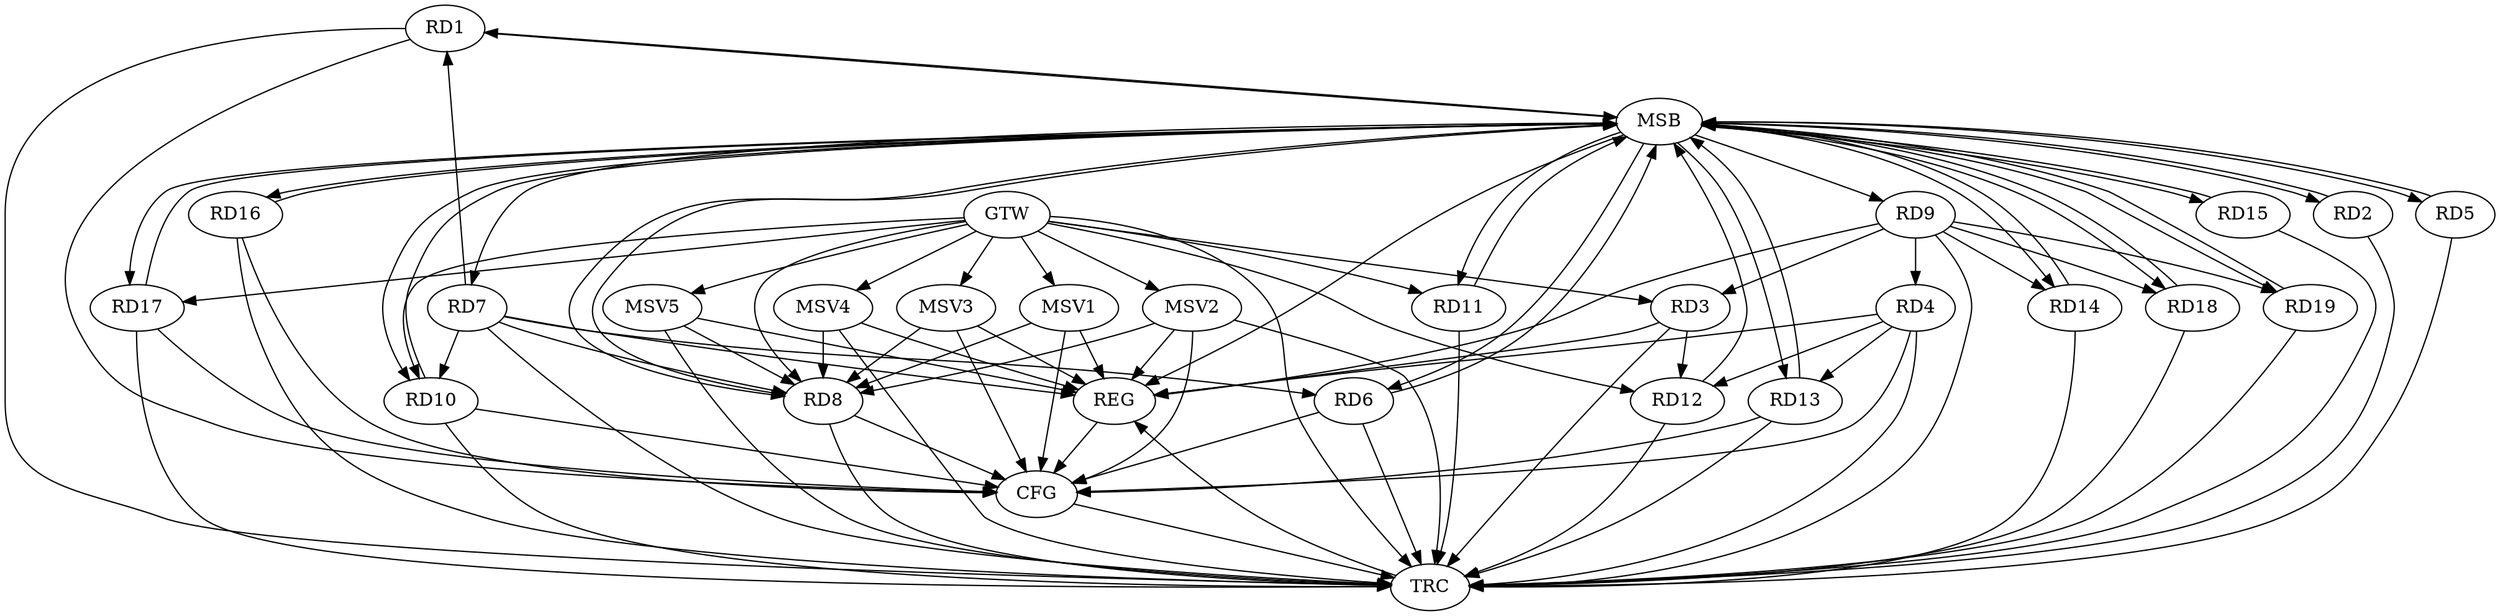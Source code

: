strict digraph G {
  RD1 [ label="RD1" ];
  RD2 [ label="RD2" ];
  RD3 [ label="RD3" ];
  RD4 [ label="RD4" ];
  RD5 [ label="RD5" ];
  RD6 [ label="RD6" ];
  RD7 [ label="RD7" ];
  RD8 [ label="RD8" ];
  RD9 [ label="RD9" ];
  RD10 [ label="RD10" ];
  RD11 [ label="RD11" ];
  RD12 [ label="RD12" ];
  RD13 [ label="RD13" ];
  RD14 [ label="RD14" ];
  RD15 [ label="RD15" ];
  RD16 [ label="RD16" ];
  RD17 [ label="RD17" ];
  RD18 [ label="RD18" ];
  RD19 [ label="RD19" ];
  GTW [ label="GTW" ];
  REG [ label="REG" ];
  MSB [ label="MSB" ];
  CFG [ label="CFG" ];
  TRC [ label="TRC" ];
  MSV1 [ label="MSV1" ];
  MSV2 [ label="MSV2" ];
  MSV3 [ label="MSV3" ];
  MSV4 [ label="MSV4" ];
  MSV5 [ label="MSV5" ];
  RD7 -> RD1;
  RD9 -> RD3;
  RD3 -> RD12;
  RD9 -> RD4;
  RD4 -> RD12;
  RD4 -> RD13;
  RD7 -> RD6;
  RD7 -> RD8;
  RD7 -> RD10;
  RD9 -> RD14;
  RD9 -> RD18;
  RD9 -> RD19;
  GTW -> RD12;
  GTW -> RD11;
  GTW -> RD10;
  GTW -> RD8;
  GTW -> RD17;
  GTW -> RD3;
  RD3 -> REG;
  RD4 -> REG;
  RD7 -> REG;
  RD9 -> REG;
  RD1 -> MSB;
  MSB -> RD10;
  MSB -> REG;
  RD2 -> MSB;
  MSB -> RD1;
  MSB -> RD7;
  MSB -> RD9;
  MSB -> RD16;
  MSB -> RD19;
  RD5 -> MSB;
  MSB -> RD8;
  MSB -> RD15;
  RD6 -> MSB;
  RD8 -> MSB;
  MSB -> RD18;
  RD10 -> MSB;
  RD11 -> MSB;
  MSB -> RD14;
  RD12 -> MSB;
  MSB -> RD2;
  RD13 -> MSB;
  MSB -> RD11;
  RD14 -> MSB;
  MSB -> RD17;
  RD15 -> MSB;
  MSB -> RD13;
  RD16 -> MSB;
  RD17 -> MSB;
  RD18 -> MSB;
  MSB -> RD6;
  RD19 -> MSB;
  MSB -> RD5;
  RD16 -> CFG;
  RD8 -> CFG;
  RD4 -> CFG;
  RD10 -> CFG;
  RD13 -> CFG;
  RD6 -> CFG;
  RD1 -> CFG;
  RD17 -> CFG;
  REG -> CFG;
  RD1 -> TRC;
  RD2 -> TRC;
  RD3 -> TRC;
  RD4 -> TRC;
  RD5 -> TRC;
  RD6 -> TRC;
  RD7 -> TRC;
  RD8 -> TRC;
  RD9 -> TRC;
  RD10 -> TRC;
  RD11 -> TRC;
  RD12 -> TRC;
  RD13 -> TRC;
  RD14 -> TRC;
  RD15 -> TRC;
  RD16 -> TRC;
  RD17 -> TRC;
  RD18 -> TRC;
  RD19 -> TRC;
  GTW -> TRC;
  CFG -> TRC;
  TRC -> REG;
  MSV1 -> RD8;
  MSV2 -> RD8;
  MSV3 -> RD8;
  MSV4 -> RD8;
  GTW -> MSV1;
  MSV1 -> REG;
  MSV1 -> CFG;
  GTW -> MSV2;
  MSV2 -> REG;
  MSV2 -> TRC;
  MSV2 -> CFG;
  GTW -> MSV3;
  MSV3 -> REG;
  MSV3 -> CFG;
  GTW -> MSV4;
  MSV4 -> REG;
  MSV4 -> TRC;
  MSV5 -> RD8;
  GTW -> MSV5;
  MSV5 -> REG;
  MSV5 -> TRC;
}
